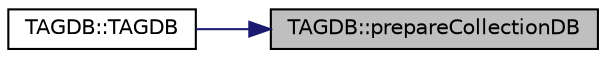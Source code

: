 digraph "TAGDB::prepareCollectionDB"
{
 // INTERACTIVE_SVG=YES
 // LATEX_PDF_SIZE
  edge [fontname="Helvetica",fontsize="10",labelfontname="Helvetica",labelfontsize="10"];
  node [fontname="Helvetica",fontsize="10",shape=record];
  rankdir="RL";
  Node87 [label="TAGDB::prepareCollectionDB",height=0.2,width=0.4,color="black", fillcolor="grey75", style="filled", fontcolor="black",tooltip=" "];
  Node87 -> Node88 [dir="back",color="midnightblue",fontsize="10",style="solid",fontname="Helvetica"];
  Node88 [label="TAGDB::TAGDB",height=0.2,width=0.4,color="black", fillcolor="white", style="filled",URL="$class_t_a_g_d_b.html#ad3968e67e800345e296002d325ae64b9",tooltip=" "];
}
